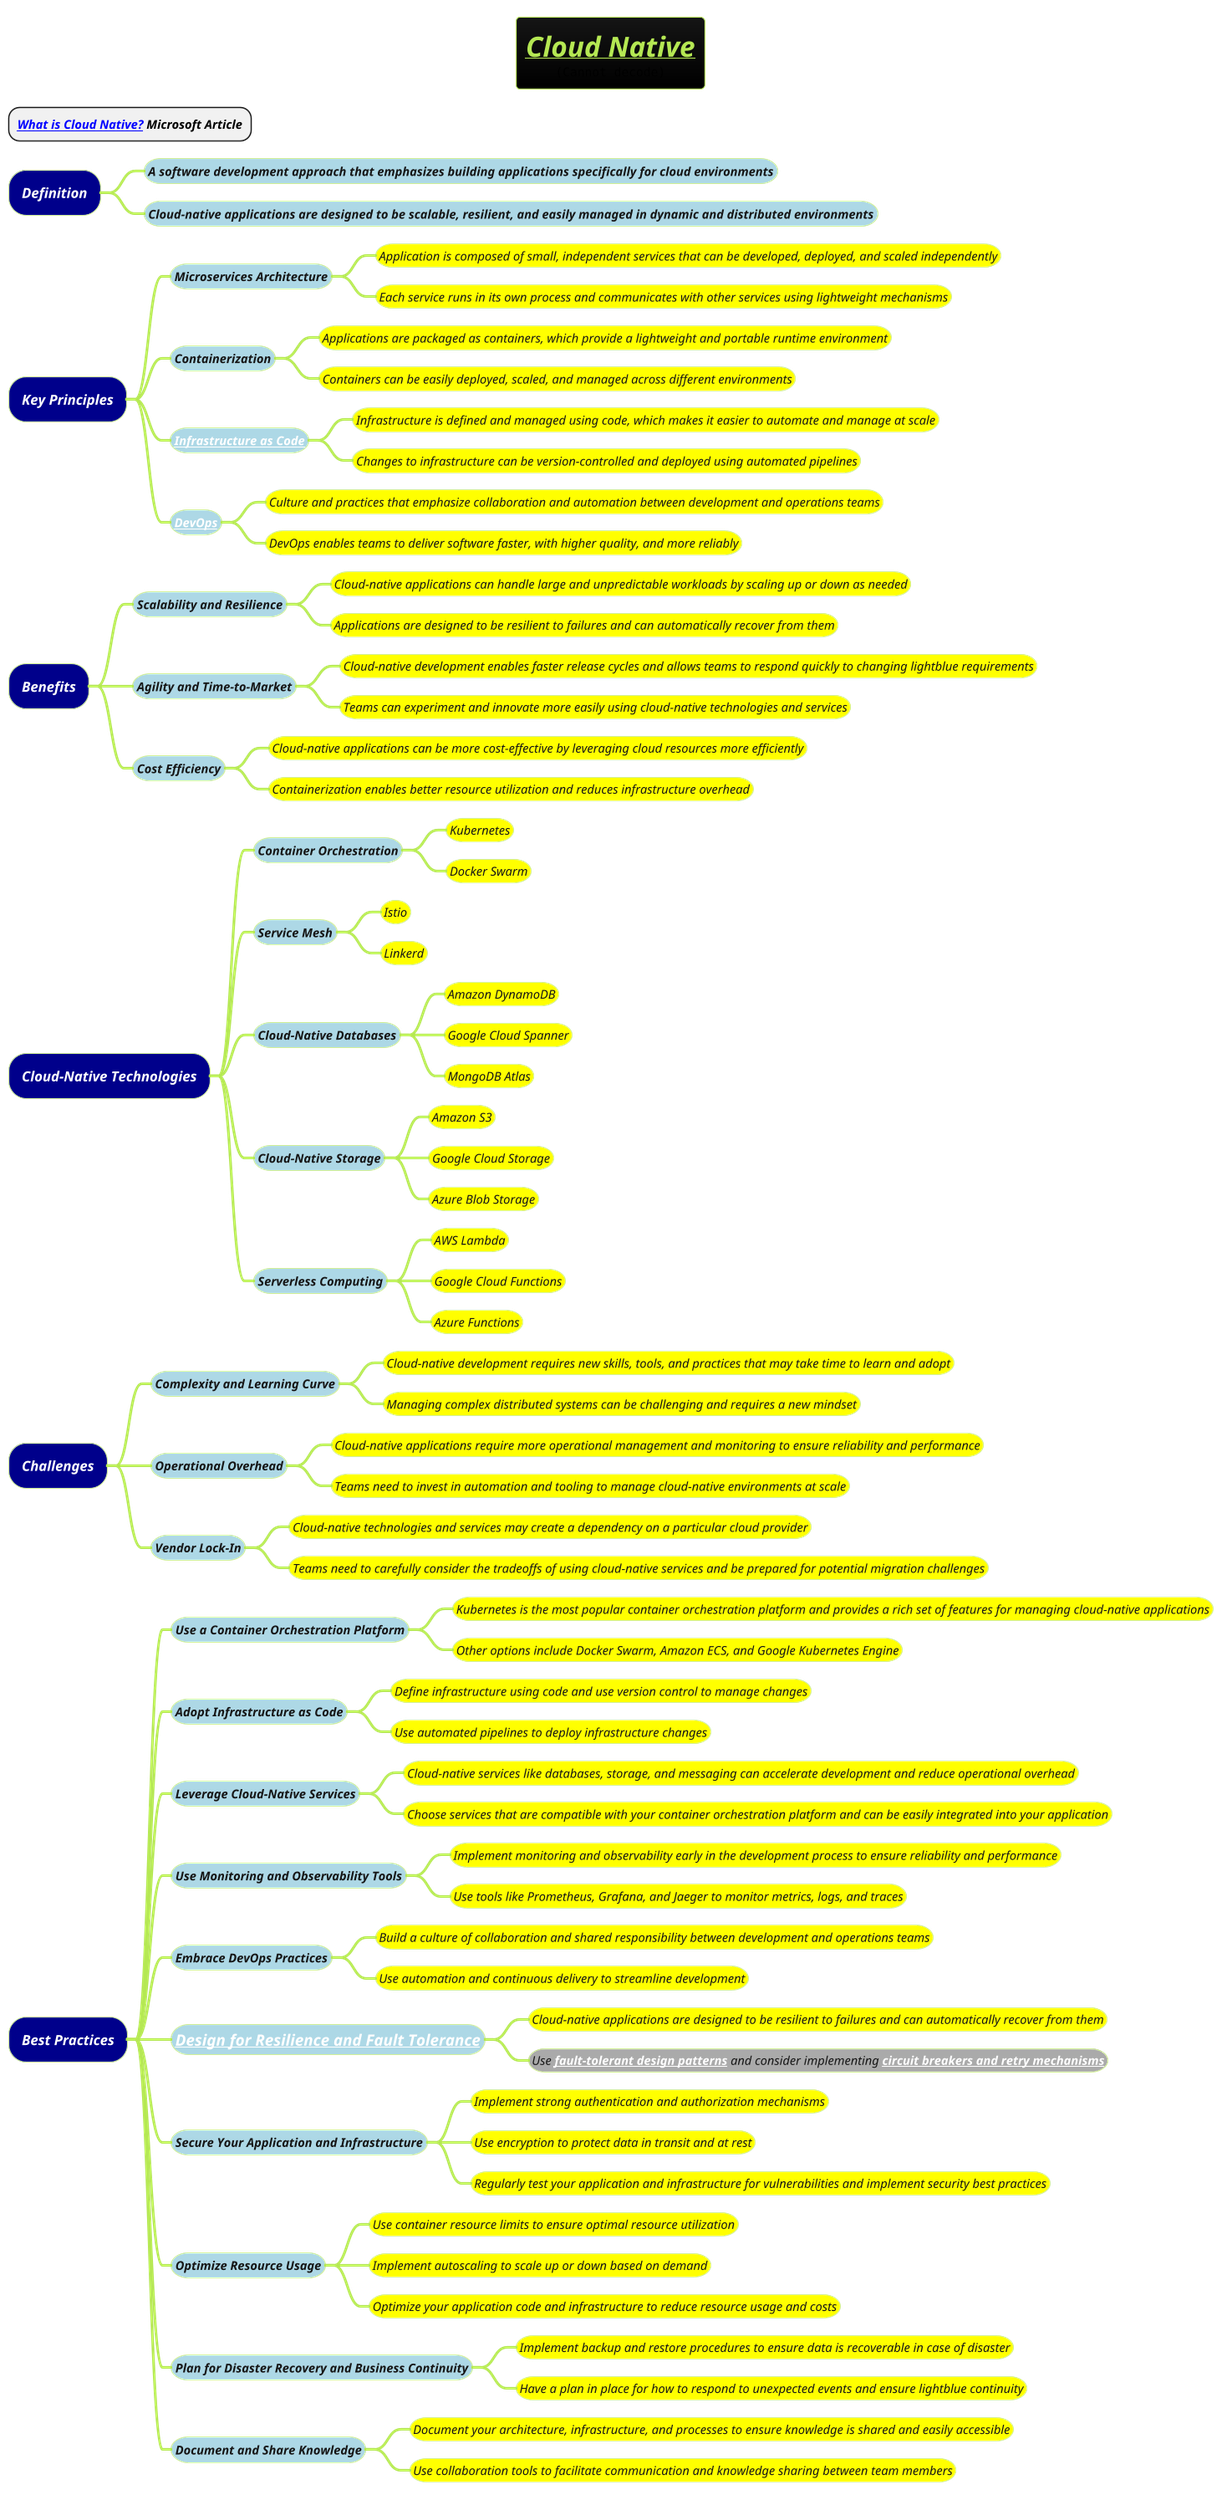 @startmindmap
title =<i><u>Cloud Native\n<img:images/img.png>

* <i><size:14><b>[[https://learn.microsoft.com/en-us/dotnet/architecture/cloud-native/definition What is Cloud Native?]] Microsoft Article
!theme hacker


*[#darkblue] <color #white><i>Definition
**[#lightblue] <i><size:14>A software development approach that emphasizes building applications specifically for cloud environments
**[#lightblue] <i><size:14>Cloud-native applications are designed to be scalable, resilient, and easily managed in dynamic and distributed environments

*[#darkblue] <color #white><i>Key Principles
**[#lightblue] <i><size:14>Microservices Architecture
***[#yellow] <i><size:14>Application is composed of small, independent services that can be developed, deployed, and scaled independently
***[#yellow] <i><size:14>Each service runs in its own process and communicates with other services using lightweight mechanisms
**[#lightblue] <i><size:14>Containerization
***[#yellow] <i><size:14>Applications are packaged as containers, which provide a lightweight and portable runtime environment
***[#yellow] <i><size:14>Containers can be easily deployed, scaled, and managed across different environments
**[#lightblue] <i><size:14>[[docs/3-devops/devops-plantuml-mindmap/advance-infrastructure-as-code.puml Infrastructure as Code]]
***[#yellow] <i><size:14>Infrastructure is defined and managed using code, which makes it easier to automate and manage at scale
***[#yellow] <i><size:14>Changes to infrastructure can be version-controlled and deployed using automated pipelines
**[#lightblue] <i><size:14>[[docs/3-devops/devops-plantuml-mindmap/DevOps.puml DevOps]]
***[#yellow] <i><size:14>Culture and practices that emphasize collaboration and automation between development and operations teams
***[#yellow] <i><size:14>DevOps enables teams to deliver software faster, with higher quality, and more reliably

*[#darkblue] <color #white><i>Benefits
**[#lightblue] <i><size:14>Scalability and Resilience
***[#yellow] <i><size:14>Cloud-native applications can handle large and unpredictable workloads by scaling up or down as needed
***[#yellow] <i><size:14>Applications are designed to be resilient to failures and can automatically recover from them
**[#lightblue] <i><size:14>Agility and Time-to-Market
***[#yellow] <i><size:14>Cloud-native development enables faster release cycles and allows teams to respond quickly to changing lightblue requirements
***[#yellow] <i><size:14>Teams can experiment and innovate more easily using cloud-native technologies and services
**[#lightblue] <i><size:14>Cost Efficiency
***[#yellow] <i><size:14>Cloud-native applications can be more cost-effective by leveraging cloud resources more efficiently
***[#yellow] <i><size:14>Containerization enables better resource utilization and reduces infrastructure overhead

*[#darkblue] <color #white><i>Cloud-Native Technologies
**[#lightblue] <i><size:14>Container Orchestration
***[#yellow] <i><size:14>Kubernetes
***[#yellow] <i><size:14>Docker Swarm
**[#lightblue] <i><size:14>Service Mesh
***[#yellow] <i><size:14>Istio
***[#yellow] <i><size:14>Linkerd
**[#lightblue] <i><size:14>Cloud-Native Databases
***[#yellow] <i><size:14>Amazon DynamoDB
***[#yellow] <i><size:14>Google Cloud Spanner
***[#yellow] <i><size:14>MongoDB Atlas
**[#lightblue] <i><size:14>Cloud-Native Storage
***[#yellow] <i><size:14>Amazon S3
***[#yellow] <i><size:14>Google Cloud Storage
***[#yellow] <i><size:14>Azure Blob Storage
**[#lightblue] <i><size:14>Serverless Computing
***[#yellow] <i><size:14>AWS Lambda
***[#yellow] <i><size:14>Google Cloud Functions
***[#yellow] <i><size:14>Azure Functions

*[#darkblue] <color #white><i>Challenges
**[#lightblue] <i><size:14>Complexity and Learning Curve
***[#yellow] <i><size:14>Cloud-native development requires new skills, tools, and practices that may take time to learn and adopt
***[#yellow] <i><size:14>Managing complex distributed systems can be challenging and requires a new mindset
**[#lightblue] <i><size:14>Operational Overhead
***[#yellow] <i><size:14>Cloud-native applications require more operational management and monitoring to ensure reliability and performance
***[#yellow] <i><size:14>Teams need to invest in automation and tooling to manage cloud-native environments at scale
**[#lightblue] <i><size:14>Vendor Lock-In
***[#yellow] <i><size:14>Cloud-native technologies and services may create a dependency on a particular cloud provider
***[#yellow] <i><size:14>Teams need to carefully consider the tradeoffs of using cloud-native services and be prepared for potential migration challenges

*[#darkblue] <color #white><i>Best Practices
**[#lightblue] <i><size:14>Use a Container Orchestration Platform
***[#yellow] <i><size:14>Kubernetes is the most popular container orchestration platform and provides a rich set of features for managing cloud-native applications
***[#yellow] <i><size:14>Other options include Docker Swarm, Amazon ECS, and Google Kubernetes Engine
**[#lightblue] <i><size:14>Adopt Infrastructure as Code
***[#yellow] <i><size:14>Define infrastructure using code and use version control to manage changes
***[#yellow] <i><size:14>Use automated pipelines to deploy infrastructure changes
**[#lightblue] <i><size:14>Leverage Cloud-Native Services
***[#yellow] <i><size:14>Cloud-native services like databases, storage, and messaging can accelerate development and reduce operational overhead
***[#yellow] <i><size:14>Choose services that are compatible with your container orchestration platform and can be easily integrated into your application
**[#lightblue] <i><size:14>Use Monitoring and Observability Tools
***[#yellow] <i><size:14>Implement monitoring and observability early in the development process to ensure reliability and performance
***[#yellow] <i><size:14>Use tools like Prometheus, Grafana, and Jaeger to monitor metrics, logs, and traces
**[#lightblue] <i><size:14>Embrace DevOps Practices
***[#yellow] <i><size:14>Build a culture of collaboration and shared responsibility between development and operations teams
***[#yellow] <i><size:14>Use automation and continuous delivery to streamline development

**[#lightblue] <i><size:18>[[docs/cloud-computing/Cloud-Design-Patterns.puml Design for Resilience and Fault Tolerance]]
***[#yellow] <i><size:14>Cloud-native applications are designed to be resilient to failures and can automatically recover from them
***[#a] <i><size:14>Use **[[docs/cloud-computing/Cloud-Design-Patterns.puml fault-tolerant design patterns]]** and consider implementing <b>[[docs/cloud-computing/Cloud-Design-Patterns.puml circuit breakers and retry mechanisms]]
**[#lightblue] <i><size:14>Secure Your Application and Infrastructure
***[#yellow] <i><size:14>Implement strong authentication and authorization mechanisms
***[#yellow] <i><size:14>Use encryption to protect data in transit and at rest
***[#yellow] <i><size:14>Regularly test your application and infrastructure for vulnerabilities and implement security best practices
**[#lightblue] <i><size:14>Optimize Resource Usage
***[#yellow] <i><size:14>Use container resource limits to ensure optimal resource utilization
***[#yellow] <i><size:14>Implement autoscaling to scale up or down based on demand
***[#yellow] <i><size:14>Optimize your application code and infrastructure to reduce resource usage and costs
**[#lightblue] <i><size:14>Plan for Disaster Recovery and Business Continuity
***[#yellow] <i><size:14>Implement backup and restore procedures to ensure data is recoverable in case of disaster
***[#yellow] <i><size:14>Have a plan in place for how to respond to unexpected events and ensure lightblue continuity
**[#lightblue] <i><size:14>Document and Share Knowledge
***[#yellow] <i><size:14>Document your architecture, infrastructure, and processes to ensure knowledge is shared and easily accessible
***[#yellow] <i><size:14>Use collaboration tools to facilitate communication and knowledge sharing between team members

@endmindmap